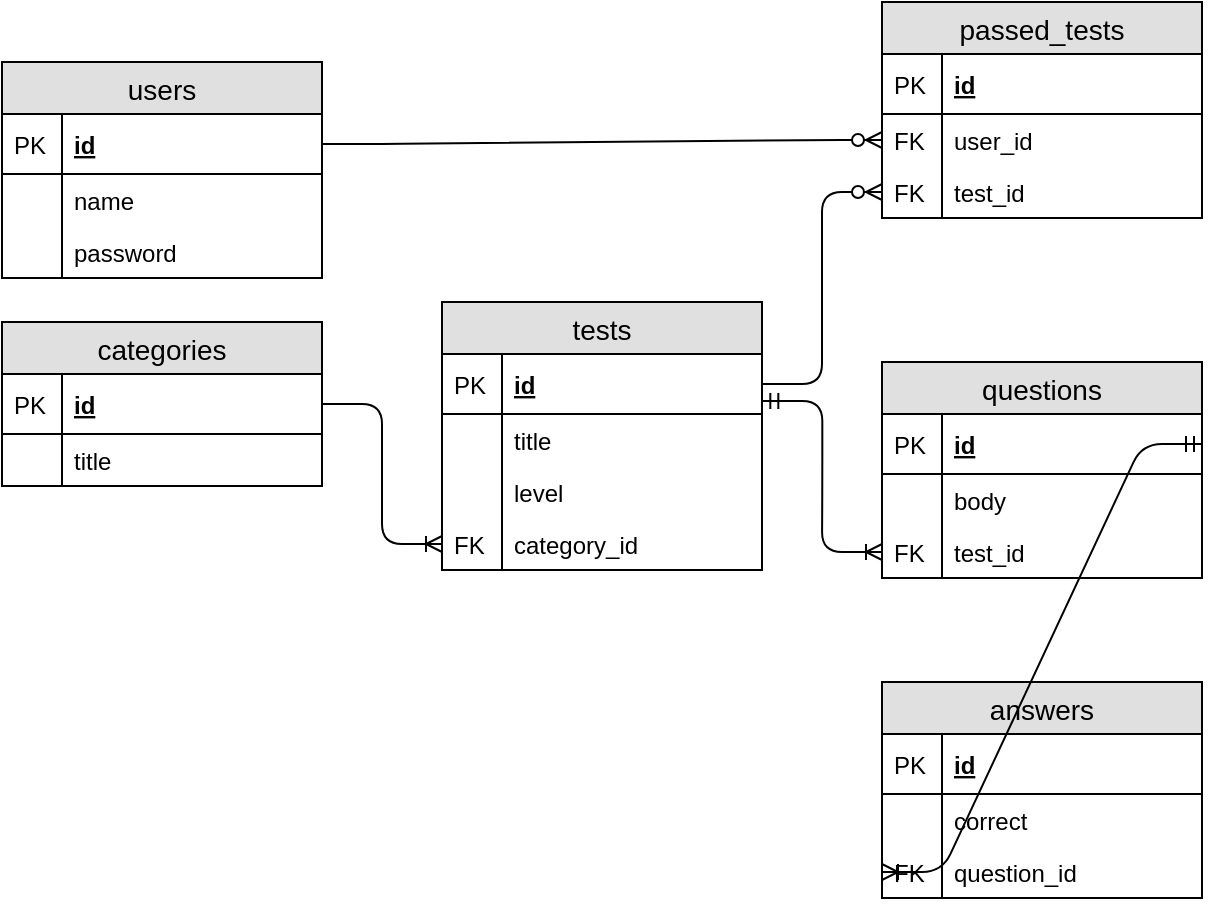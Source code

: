 <mxfile version="12.8.1" type="device"><diagram id="hLEuX5MJTALfSfEpgFg9" name="Page-1"><mxGraphModel dx="856" dy="554" grid="1" gridSize="10" guides="1" tooltips="1" connect="1" arrows="1" fold="1" page="1" pageScale="1" pageWidth="850" pageHeight="1100" math="0" shadow="0"><root><mxCell id="0"/><mxCell id="1" parent="0"/><mxCell id="SP1Xg4p_Ky4UZY30P7aH-36" value="users" style="swimlane;fontStyle=0;childLayout=stackLayout;horizontal=1;startSize=26;fillColor=#e0e0e0;horizontalStack=0;resizeParent=1;resizeParentMax=0;resizeLast=0;collapsible=1;marginBottom=0;swimlaneFillColor=#ffffff;align=center;fontSize=14;fixDash=0;autosize=0;noLabel=0;backgroundOutline=0;perimeterSpacing=0;" vertex="1" parent="1"><mxGeometry y="70" width="160" height="108" as="geometry"/></mxCell><mxCell id="SP1Xg4p_Ky4UZY30P7aH-37" value="id" style="shape=partialRectangle;top=0;left=0;right=0;bottom=1;align=left;verticalAlign=middle;fillColor=none;spacingLeft=34;spacingRight=4;overflow=hidden;rotatable=0;points=[[0,0.5],[1,0.5]];portConstraint=eastwest;dropTarget=0;fontStyle=5;fontSize=12;noLabel=0;backgroundOutline=0;perimeterSpacing=0;" vertex="1" parent="SP1Xg4p_Ky4UZY30P7aH-36"><mxGeometry y="26" width="160" height="30" as="geometry"/></mxCell><mxCell id="SP1Xg4p_Ky4UZY30P7aH-38" value="PK" style="shape=partialRectangle;top=0;left=0;bottom=0;fillColor=none;align=left;verticalAlign=middle;spacingLeft=4;spacingRight=4;overflow=hidden;rotatable=0;points=[];portConstraint=eastwest;part=1;fontSize=12;noLabel=0;backgroundOutline=0;perimeterSpacing=0;" vertex="1" connectable="0" parent="SP1Xg4p_Ky4UZY30P7aH-37"><mxGeometry width="30" height="30" as="geometry"/></mxCell><mxCell id="SP1Xg4p_Ky4UZY30P7aH-39" value="name" style="shape=partialRectangle;top=0;left=0;right=0;bottom=0;align=left;verticalAlign=top;fillColor=none;spacingLeft=34;spacingRight=4;overflow=hidden;rotatable=0;points=[[0,0.5],[1,0.5]];portConstraint=eastwest;dropTarget=0;fontSize=12;noLabel=0;backgroundOutline=0;perimeterSpacing=0;" vertex="1" parent="SP1Xg4p_Ky4UZY30P7aH-36"><mxGeometry y="56" width="160" height="26" as="geometry"/></mxCell><mxCell id="SP1Xg4p_Ky4UZY30P7aH-40" value="" style="shape=partialRectangle;top=0;left=0;bottom=0;fillColor=none;align=left;verticalAlign=top;spacingLeft=4;spacingRight=4;overflow=hidden;rotatable=0;points=[];portConstraint=eastwest;part=1;fontSize=12;noLabel=0;backgroundOutline=0;perimeterSpacing=0;" vertex="1" connectable="0" parent="SP1Xg4p_Ky4UZY30P7aH-39"><mxGeometry width="30" height="26" as="geometry"/></mxCell><mxCell id="SP1Xg4p_Ky4UZY30P7aH-41" value="password" style="shape=partialRectangle;top=0;left=0;right=0;bottom=0;align=left;verticalAlign=top;fillColor=none;spacingLeft=34;spacingRight=4;overflow=hidden;rotatable=0;points=[[0,0.5],[1,0.5]];portConstraint=eastwest;dropTarget=0;fontSize=12;noLabel=0;backgroundOutline=0;perimeterSpacing=0;" vertex="1" parent="SP1Xg4p_Ky4UZY30P7aH-36"><mxGeometry y="82" width="160" height="26" as="geometry"/></mxCell><mxCell id="SP1Xg4p_Ky4UZY30P7aH-42" value="" style="shape=partialRectangle;top=0;left=0;bottom=0;fillColor=none;align=left;verticalAlign=top;spacingLeft=4;spacingRight=4;overflow=hidden;rotatable=0;points=[];portConstraint=eastwest;part=1;fontSize=12;noLabel=0;backgroundOutline=0;perimeterSpacing=0;" vertex="1" connectable="0" parent="SP1Xg4p_Ky4UZY30P7aH-41"><mxGeometry width="30" height="26" as="geometry"/></mxCell><mxCell id="SP1Xg4p_Ky4UZY30P7aH-47" value="categories" style="swimlane;fontStyle=0;childLayout=stackLayout;horizontal=1;startSize=26;fillColor=#e0e0e0;horizontalStack=0;resizeParent=1;resizeParentMax=0;resizeLast=0;collapsible=1;marginBottom=0;swimlaneFillColor=#ffffff;align=center;fontSize=14;noLabel=0;backgroundOutline=0;perimeterSpacing=0;" vertex="1" parent="1"><mxGeometry y="200" width="160" height="82" as="geometry"/></mxCell><mxCell id="SP1Xg4p_Ky4UZY30P7aH-48" value="id" style="shape=partialRectangle;top=0;left=0;right=0;bottom=1;align=left;verticalAlign=middle;fillColor=none;spacingLeft=34;spacingRight=4;overflow=hidden;rotatable=0;points=[[0,0.5],[1,0.5]];portConstraint=eastwest;dropTarget=0;fontStyle=5;fontSize=12;noLabel=0;backgroundOutline=0;perimeterSpacing=0;" vertex="1" parent="SP1Xg4p_Ky4UZY30P7aH-47"><mxGeometry y="26" width="160" height="30" as="geometry"/></mxCell><mxCell id="SP1Xg4p_Ky4UZY30P7aH-49" value="PK" style="shape=partialRectangle;top=0;left=0;bottom=0;fillColor=none;align=left;verticalAlign=middle;spacingLeft=4;spacingRight=4;overflow=hidden;rotatable=0;points=[];portConstraint=eastwest;part=1;fontSize=12;noLabel=0;backgroundOutline=0;perimeterSpacing=0;" vertex="1" connectable="0" parent="SP1Xg4p_Ky4UZY30P7aH-48"><mxGeometry width="30" height="30" as="geometry"/></mxCell><mxCell id="SP1Xg4p_Ky4UZY30P7aH-50" value="title" style="shape=partialRectangle;top=0;left=0;right=0;bottom=0;align=left;verticalAlign=top;fillColor=none;spacingLeft=34;spacingRight=4;overflow=hidden;rotatable=0;points=[[0,0.5],[1,0.5]];portConstraint=eastwest;dropTarget=0;fontSize=12;noLabel=0;backgroundOutline=0;perimeterSpacing=0;" vertex="1" parent="SP1Xg4p_Ky4UZY30P7aH-47"><mxGeometry y="56" width="160" height="26" as="geometry"/></mxCell><mxCell id="SP1Xg4p_Ky4UZY30P7aH-51" value="" style="shape=partialRectangle;top=0;left=0;bottom=0;fillColor=none;align=left;verticalAlign=top;spacingLeft=4;spacingRight=4;overflow=hidden;rotatable=0;points=[];portConstraint=eastwest;part=1;fontSize=12;noLabel=0;backgroundOutline=0;perimeterSpacing=0;" vertex="1" connectable="0" parent="SP1Xg4p_Ky4UZY30P7aH-50"><mxGeometry width="30" height="26" as="geometry"/></mxCell><mxCell id="SP1Xg4p_Ky4UZY30P7aH-58" value="tests" style="swimlane;fontStyle=0;childLayout=stackLayout;horizontal=1;startSize=26;fillColor=#e0e0e0;horizontalStack=0;resizeParent=1;resizeParentMax=0;resizeLast=0;collapsible=1;marginBottom=0;swimlaneFillColor=#ffffff;align=center;fontSize=14;noLabel=0;backgroundOutline=0;perimeterSpacing=0;" vertex="1" parent="1"><mxGeometry x="220" y="190" width="160" height="134" as="geometry"/></mxCell><mxCell id="SP1Xg4p_Ky4UZY30P7aH-59" value="id" style="shape=partialRectangle;top=0;left=0;right=0;bottom=1;align=left;verticalAlign=middle;fillColor=none;spacingLeft=34;spacingRight=4;overflow=hidden;rotatable=0;points=[[0,0.5],[1,0.5]];portConstraint=eastwest;dropTarget=0;fontStyle=5;fontSize=12;noLabel=0;backgroundOutline=0;perimeterSpacing=0;" vertex="1" parent="SP1Xg4p_Ky4UZY30P7aH-58"><mxGeometry y="26" width="160" height="30" as="geometry"/></mxCell><mxCell id="SP1Xg4p_Ky4UZY30P7aH-60" value="PK" style="shape=partialRectangle;top=0;left=0;bottom=0;fillColor=none;align=left;verticalAlign=middle;spacingLeft=4;spacingRight=4;overflow=hidden;rotatable=0;points=[];portConstraint=eastwest;part=1;fontSize=12;noLabel=0;backgroundOutline=0;perimeterSpacing=0;" vertex="1" connectable="0" parent="SP1Xg4p_Ky4UZY30P7aH-59"><mxGeometry width="30" height="30" as="geometry"/></mxCell><mxCell id="SP1Xg4p_Ky4UZY30P7aH-61" value="title" style="shape=partialRectangle;top=0;left=0;right=0;bottom=0;align=left;verticalAlign=top;fillColor=none;spacingLeft=34;spacingRight=4;overflow=hidden;rotatable=0;points=[[0,0.5],[1,0.5]];portConstraint=eastwest;dropTarget=0;fontSize=12;noLabel=0;backgroundOutline=0;perimeterSpacing=0;" vertex="1" parent="SP1Xg4p_Ky4UZY30P7aH-58"><mxGeometry y="56" width="160" height="26" as="geometry"/></mxCell><mxCell id="SP1Xg4p_Ky4UZY30P7aH-62" value="" style="shape=partialRectangle;top=0;left=0;bottom=0;fillColor=none;align=left;verticalAlign=top;spacingLeft=4;spacingRight=4;overflow=hidden;rotatable=0;points=[];portConstraint=eastwest;part=1;fontSize=12;noLabel=0;backgroundOutline=0;perimeterSpacing=0;" vertex="1" connectable="0" parent="SP1Xg4p_Ky4UZY30P7aH-61"><mxGeometry width="30" height="26" as="geometry"/></mxCell><mxCell id="SP1Xg4p_Ky4UZY30P7aH-63" value="level" style="shape=partialRectangle;top=0;left=0;right=0;bottom=0;align=left;verticalAlign=top;fillColor=none;spacingLeft=34;spacingRight=4;overflow=hidden;rotatable=0;points=[[0,0.5],[1,0.5]];portConstraint=eastwest;dropTarget=0;fontSize=12;noLabel=0;backgroundOutline=0;perimeterSpacing=0;" vertex="1" parent="SP1Xg4p_Ky4UZY30P7aH-58"><mxGeometry y="82" width="160" height="26" as="geometry"/></mxCell><mxCell id="SP1Xg4p_Ky4UZY30P7aH-64" value="" style="shape=partialRectangle;top=0;left=0;bottom=0;fillColor=none;align=left;verticalAlign=top;spacingLeft=4;spacingRight=4;overflow=hidden;rotatable=0;points=[];portConstraint=eastwest;part=1;fontSize=12;noLabel=0;backgroundOutline=0;perimeterSpacing=0;" vertex="1" connectable="0" parent="SP1Xg4p_Ky4UZY30P7aH-63"><mxGeometry width="30" height="26" as="geometry"/></mxCell><mxCell id="SP1Xg4p_Ky4UZY30P7aH-65" value="category_id" style="shape=partialRectangle;top=0;left=0;right=0;bottom=0;align=left;verticalAlign=top;fillColor=none;spacingLeft=34;spacingRight=4;overflow=hidden;rotatable=0;points=[[0,0.5],[1,0.5]];portConstraint=eastwest;dropTarget=0;fontSize=12;noLabel=0;backgroundOutline=0;perimeterSpacing=0;" vertex="1" parent="SP1Xg4p_Ky4UZY30P7aH-58"><mxGeometry y="108" width="160" height="26" as="geometry"/></mxCell><mxCell id="SP1Xg4p_Ky4UZY30P7aH-66" value="FK" style="shape=partialRectangle;top=0;left=0;bottom=0;fillColor=none;align=left;verticalAlign=top;spacingLeft=4;spacingRight=4;overflow=hidden;rotatable=0;points=[];portConstraint=eastwest;part=1;fontSize=12;noLabel=0;backgroundOutline=0;perimeterSpacing=0;" vertex="1" connectable="0" parent="SP1Xg4p_Ky4UZY30P7aH-65"><mxGeometry width="30" height="26" as="geometry"/></mxCell><mxCell id="SP1Xg4p_Ky4UZY30P7aH-69" value="questions" style="swimlane;fontStyle=0;childLayout=stackLayout;horizontal=1;startSize=26;fillColor=#e0e0e0;horizontalStack=0;resizeParent=1;resizeParentMax=0;resizeLast=0;collapsible=1;marginBottom=0;swimlaneFillColor=#ffffff;align=center;fontSize=14;noLabel=0;backgroundOutline=0;perimeterSpacing=0;" vertex="1" parent="1"><mxGeometry x="440" y="220" width="160" height="108" as="geometry"/></mxCell><mxCell id="SP1Xg4p_Ky4UZY30P7aH-70" value="id" style="shape=partialRectangle;top=0;left=0;right=0;bottom=1;align=left;verticalAlign=middle;fillColor=none;spacingLeft=34;spacingRight=4;overflow=hidden;rotatable=0;points=[[0,0.5],[1,0.5]];portConstraint=eastwest;dropTarget=0;fontStyle=5;fontSize=12;noLabel=0;backgroundOutline=0;perimeterSpacing=0;" vertex="1" parent="SP1Xg4p_Ky4UZY30P7aH-69"><mxGeometry y="26" width="160" height="30" as="geometry"/></mxCell><mxCell id="SP1Xg4p_Ky4UZY30P7aH-71" value="PK" style="shape=partialRectangle;top=0;left=0;bottom=0;fillColor=none;align=left;verticalAlign=middle;spacingLeft=4;spacingRight=4;overflow=hidden;rotatable=0;points=[];portConstraint=eastwest;part=1;fontSize=12;noLabel=0;backgroundOutline=0;perimeterSpacing=0;" vertex="1" connectable="0" parent="SP1Xg4p_Ky4UZY30P7aH-70"><mxGeometry width="30" height="30" as="geometry"/></mxCell><mxCell id="SP1Xg4p_Ky4UZY30P7aH-72" value="body" style="shape=partialRectangle;top=0;left=0;right=0;bottom=0;align=left;verticalAlign=top;fillColor=none;spacingLeft=34;spacingRight=4;overflow=hidden;rotatable=0;points=[[0,0.5],[1,0.5]];portConstraint=eastwest;dropTarget=0;fontSize=12;noLabel=0;backgroundOutline=0;perimeterSpacing=0;" vertex="1" parent="SP1Xg4p_Ky4UZY30P7aH-69"><mxGeometry y="56" width="160" height="26" as="geometry"/></mxCell><mxCell id="SP1Xg4p_Ky4UZY30P7aH-73" value="" style="shape=partialRectangle;top=0;left=0;bottom=0;fillColor=none;align=left;verticalAlign=top;spacingLeft=4;spacingRight=4;overflow=hidden;rotatable=0;points=[];portConstraint=eastwest;part=1;fontSize=12;noLabel=0;backgroundOutline=0;perimeterSpacing=0;" vertex="1" connectable="0" parent="SP1Xg4p_Ky4UZY30P7aH-72"><mxGeometry width="30" height="26" as="geometry"/></mxCell><mxCell id="SP1Xg4p_Ky4UZY30P7aH-74" value="test_id" style="shape=partialRectangle;top=0;left=0;right=0;bottom=0;align=left;verticalAlign=top;fillColor=none;spacingLeft=34;spacingRight=4;overflow=hidden;rotatable=0;points=[[0,0.5],[1,0.5]];portConstraint=eastwest;dropTarget=0;fontSize=12;noLabel=0;backgroundOutline=0;perimeterSpacing=0;" vertex="1" parent="SP1Xg4p_Ky4UZY30P7aH-69"><mxGeometry y="82" width="160" height="26" as="geometry"/></mxCell><mxCell id="SP1Xg4p_Ky4UZY30P7aH-75" value="FK" style="shape=partialRectangle;top=0;left=0;bottom=0;fillColor=none;align=left;verticalAlign=top;spacingLeft=4;spacingRight=4;overflow=hidden;rotatable=0;points=[];portConstraint=eastwest;part=1;fontSize=12;noLabel=0;backgroundOutline=0;perimeterSpacing=0;" vertex="1" connectable="0" parent="SP1Xg4p_Ky4UZY30P7aH-74"><mxGeometry width="30" height="26" as="geometry"/></mxCell><mxCell id="SP1Xg4p_Ky4UZY30P7aH-80" value="answers" style="swimlane;fontStyle=0;childLayout=stackLayout;horizontal=1;startSize=26;fillColor=#e0e0e0;horizontalStack=0;resizeParent=1;resizeParentMax=0;resizeLast=0;collapsible=1;marginBottom=0;swimlaneFillColor=#ffffff;align=center;fontSize=14;noLabel=0;backgroundOutline=0;perimeterSpacing=0;" vertex="1" parent="1"><mxGeometry x="440" y="380" width="160" height="108" as="geometry"/></mxCell><mxCell id="SP1Xg4p_Ky4UZY30P7aH-81" value="id" style="shape=partialRectangle;top=0;left=0;right=0;bottom=1;align=left;verticalAlign=middle;fillColor=none;spacingLeft=34;spacingRight=4;overflow=hidden;rotatable=0;points=[[0,0.5],[1,0.5]];portConstraint=eastwest;dropTarget=0;fontStyle=5;fontSize=12;noLabel=0;backgroundOutline=0;perimeterSpacing=0;" vertex="1" parent="SP1Xg4p_Ky4UZY30P7aH-80"><mxGeometry y="26" width="160" height="30" as="geometry"/></mxCell><mxCell id="SP1Xg4p_Ky4UZY30P7aH-82" value="PK" style="shape=partialRectangle;top=0;left=0;bottom=0;fillColor=none;align=left;verticalAlign=middle;spacingLeft=4;spacingRight=4;overflow=hidden;rotatable=0;points=[];portConstraint=eastwest;part=1;fontSize=12;noLabel=0;backgroundOutline=0;perimeterSpacing=0;" vertex="1" connectable="0" parent="SP1Xg4p_Ky4UZY30P7aH-81"><mxGeometry width="30" height="30" as="geometry"/></mxCell><mxCell id="SP1Xg4p_Ky4UZY30P7aH-83" value="correct" style="shape=partialRectangle;top=0;left=0;right=0;bottom=0;align=left;verticalAlign=top;fillColor=none;spacingLeft=34;spacingRight=4;overflow=hidden;rotatable=0;points=[[0,0.5],[1,0.5]];portConstraint=eastwest;dropTarget=0;fontSize=12;noLabel=0;backgroundOutline=0;perimeterSpacing=0;" vertex="1" parent="SP1Xg4p_Ky4UZY30P7aH-80"><mxGeometry y="56" width="160" height="26" as="geometry"/></mxCell><mxCell id="SP1Xg4p_Ky4UZY30P7aH-84" value="" style="shape=partialRectangle;top=0;left=0;bottom=0;fillColor=none;align=left;verticalAlign=top;spacingLeft=4;spacingRight=4;overflow=hidden;rotatable=0;points=[];portConstraint=eastwest;part=1;fontSize=12;noLabel=0;backgroundOutline=0;perimeterSpacing=0;" vertex="1" connectable="0" parent="SP1Xg4p_Ky4UZY30P7aH-83"><mxGeometry width="30" height="26" as="geometry"/></mxCell><mxCell id="SP1Xg4p_Ky4UZY30P7aH-85" value="question_id" style="shape=partialRectangle;top=0;left=0;right=0;bottom=0;align=left;verticalAlign=top;fillColor=none;spacingLeft=34;spacingRight=4;overflow=hidden;rotatable=0;points=[[0,0.5],[1,0.5]];portConstraint=eastwest;dropTarget=0;fontSize=12;noLabel=0;backgroundOutline=0;perimeterSpacing=0;" vertex="1" parent="SP1Xg4p_Ky4UZY30P7aH-80"><mxGeometry y="82" width="160" height="26" as="geometry"/></mxCell><mxCell id="SP1Xg4p_Ky4UZY30P7aH-86" value="FK" style="shape=partialRectangle;top=0;left=0;bottom=0;fillColor=none;align=left;verticalAlign=top;spacingLeft=4;spacingRight=4;overflow=hidden;rotatable=0;points=[];portConstraint=eastwest;part=1;fontSize=12;noLabel=0;backgroundOutline=0;perimeterSpacing=0;" vertex="1" connectable="0" parent="SP1Xg4p_Ky4UZY30P7aH-85"><mxGeometry width="30" height="26" as="geometry"/></mxCell><mxCell id="SP1Xg4p_Ky4UZY30P7aH-122" value="passed_tests" style="swimlane;fontStyle=0;childLayout=stackLayout;horizontal=1;startSize=26;fillColor=#e0e0e0;horizontalStack=0;resizeParent=1;resizeParentMax=0;resizeLast=0;collapsible=1;marginBottom=0;swimlaneFillColor=#ffffff;align=center;fontSize=14;noLabel=0;backgroundOutline=0;perimeterSpacing=0;" vertex="1" parent="1"><mxGeometry x="440" y="40" width="160" height="108" as="geometry"/></mxCell><mxCell id="SP1Xg4p_Ky4UZY30P7aH-123" value="id" style="shape=partialRectangle;top=0;left=0;right=0;bottom=1;align=left;verticalAlign=middle;fillColor=none;spacingLeft=34;spacingRight=4;overflow=hidden;rotatable=0;points=[[0,0.5],[1,0.5]];portConstraint=eastwest;dropTarget=0;fontStyle=5;fontSize=12;noLabel=0;backgroundOutline=0;perimeterSpacing=0;" vertex="1" parent="SP1Xg4p_Ky4UZY30P7aH-122"><mxGeometry y="26" width="160" height="30" as="geometry"/></mxCell><mxCell id="SP1Xg4p_Ky4UZY30P7aH-124" value="PK" style="shape=partialRectangle;top=0;left=0;bottom=0;fillColor=none;align=left;verticalAlign=middle;spacingLeft=4;spacingRight=4;overflow=hidden;rotatable=0;points=[];portConstraint=eastwest;part=1;fontSize=12;noLabel=0;backgroundOutline=0;perimeterSpacing=0;" vertex="1" connectable="0" parent="SP1Xg4p_Ky4UZY30P7aH-123"><mxGeometry width="30" height="30" as="geometry"/></mxCell><mxCell id="SP1Xg4p_Ky4UZY30P7aH-125" value="user_id" style="shape=partialRectangle;top=0;left=0;right=0;bottom=0;align=left;verticalAlign=top;fillColor=none;spacingLeft=34;spacingRight=4;overflow=hidden;rotatable=0;points=[[0,0.5],[1,0.5]];portConstraint=eastwest;dropTarget=0;fontSize=12;noLabel=0;backgroundOutline=0;perimeterSpacing=0;" vertex="1" parent="SP1Xg4p_Ky4UZY30P7aH-122"><mxGeometry y="56" width="160" height="26" as="geometry"/></mxCell><mxCell id="SP1Xg4p_Ky4UZY30P7aH-126" value="FK" style="shape=partialRectangle;top=0;left=0;bottom=0;fillColor=none;align=left;verticalAlign=top;spacingLeft=4;spacingRight=4;overflow=hidden;rotatable=0;points=[];portConstraint=eastwest;part=1;fontSize=12;noLabel=0;backgroundOutline=0;perimeterSpacing=0;" vertex="1" connectable="0" parent="SP1Xg4p_Ky4UZY30P7aH-125"><mxGeometry width="30" height="26" as="geometry"/></mxCell><mxCell id="SP1Xg4p_Ky4UZY30P7aH-127" value="test_id" style="shape=partialRectangle;top=0;left=0;right=0;bottom=0;align=left;verticalAlign=top;fillColor=none;spacingLeft=34;spacingRight=4;overflow=hidden;rotatable=0;points=[[0,0.5],[1,0.5]];portConstraint=eastwest;dropTarget=0;fontSize=12;noLabel=0;backgroundOutline=0;perimeterSpacing=0;" vertex="1" parent="SP1Xg4p_Ky4UZY30P7aH-122"><mxGeometry y="82" width="160" height="26" as="geometry"/></mxCell><mxCell id="SP1Xg4p_Ky4UZY30P7aH-128" value="FK" style="shape=partialRectangle;top=0;left=0;bottom=0;fillColor=none;align=left;verticalAlign=top;spacingLeft=4;spacingRight=4;overflow=hidden;rotatable=0;points=[];portConstraint=eastwest;part=1;fontSize=12;noLabel=0;backgroundOutline=0;perimeterSpacing=0;" vertex="1" connectable="0" parent="SP1Xg4p_Ky4UZY30P7aH-127"><mxGeometry width="30" height="26" as="geometry"/></mxCell><mxCell id="SP1Xg4p_Ky4UZY30P7aH-131" value="" style="edgeStyle=entityRelationEdgeStyle;fontSize=12;html=1;endArrow=ERzeroToMany;endFill=1;exitX=1;exitY=0.5;exitDx=0;exitDy=0;entryX=0;entryY=0.5;entryDx=0;entryDy=0;" edge="1" parent="1" source="SP1Xg4p_Ky4UZY30P7aH-37" target="SP1Xg4p_Ky4UZY30P7aH-125"><mxGeometry width="100" height="100" relative="1" as="geometry"><mxPoint x="320" y="290" as="sourcePoint"/><mxPoint x="420" y="190" as="targetPoint"/></mxGeometry></mxCell><mxCell id="SP1Xg4p_Ky4UZY30P7aH-133" value="" style="edgeStyle=entityRelationEdgeStyle;fontSize=12;html=1;endArrow=ERoneToMany;entryX=0;entryY=0.5;entryDx=0;entryDy=0;exitX=1;exitY=0.5;exitDx=0;exitDy=0;" edge="1" parent="1" source="SP1Xg4p_Ky4UZY30P7aH-48" target="SP1Xg4p_Ky4UZY30P7aH-65"><mxGeometry width="100" height="100" relative="1" as="geometry"><mxPoint x="460" y="70" as="sourcePoint"/><mxPoint x="420" y="200" as="targetPoint"/></mxGeometry></mxCell><mxCell id="SP1Xg4p_Ky4UZY30P7aH-134" value="" style="edgeStyle=entityRelationEdgeStyle;fontSize=12;html=1;endArrow=ERzeroToMany;endFill=1;exitX=1;exitY=0.5;exitDx=0;exitDy=0;entryX=0;entryY=0.5;entryDx=0;entryDy=0;" edge="1" parent="1" source="SP1Xg4p_Ky4UZY30P7aH-59" target="SP1Xg4p_Ky4UZY30P7aH-127"><mxGeometry width="100" height="100" relative="1" as="geometry"><mxPoint x="480" y="230" as="sourcePoint"/><mxPoint x="580" y="130" as="targetPoint"/></mxGeometry></mxCell><mxCell id="SP1Xg4p_Ky4UZY30P7aH-135" value="" style="edgeStyle=entityRelationEdgeStyle;fontSize=12;html=1;endArrow=ERoneToMany;startArrow=ERmandOne;entryX=0;entryY=0.5;entryDx=0;entryDy=0;exitX=1;exitY=0.5;exitDx=0;exitDy=0;" edge="1" parent="1" source="SP1Xg4p_Ky4UZY30P7aH-70" target="SP1Xg4p_Ky4UZY30P7aH-85"><mxGeometry width="100" height="100" relative="1" as="geometry"><mxPoint x="760" y="120" as="sourcePoint"/><mxPoint x="830" y="99" as="targetPoint"/></mxGeometry></mxCell><mxCell id="SP1Xg4p_Ky4UZY30P7aH-137" value="" style="edgeStyle=entityRelationEdgeStyle;fontSize=12;html=1;endArrow=ERoneToMany;startArrow=ERmandOne;exitX=1.001;exitY=0.784;exitDx=0;exitDy=0;exitPerimeter=0;entryX=0;entryY=0.5;entryDx=0;entryDy=0;" edge="1" parent="1" source="SP1Xg4p_Ky4UZY30P7aH-59" target="SP1Xg4p_Ky4UZY30P7aH-74"><mxGeometry width="100" height="100" relative="1" as="geometry"><mxPoint x="350" y="479" as="sourcePoint"/><mxPoint x="450" y="379" as="targetPoint"/></mxGeometry></mxCell></root></mxGraphModel></diagram></mxfile>